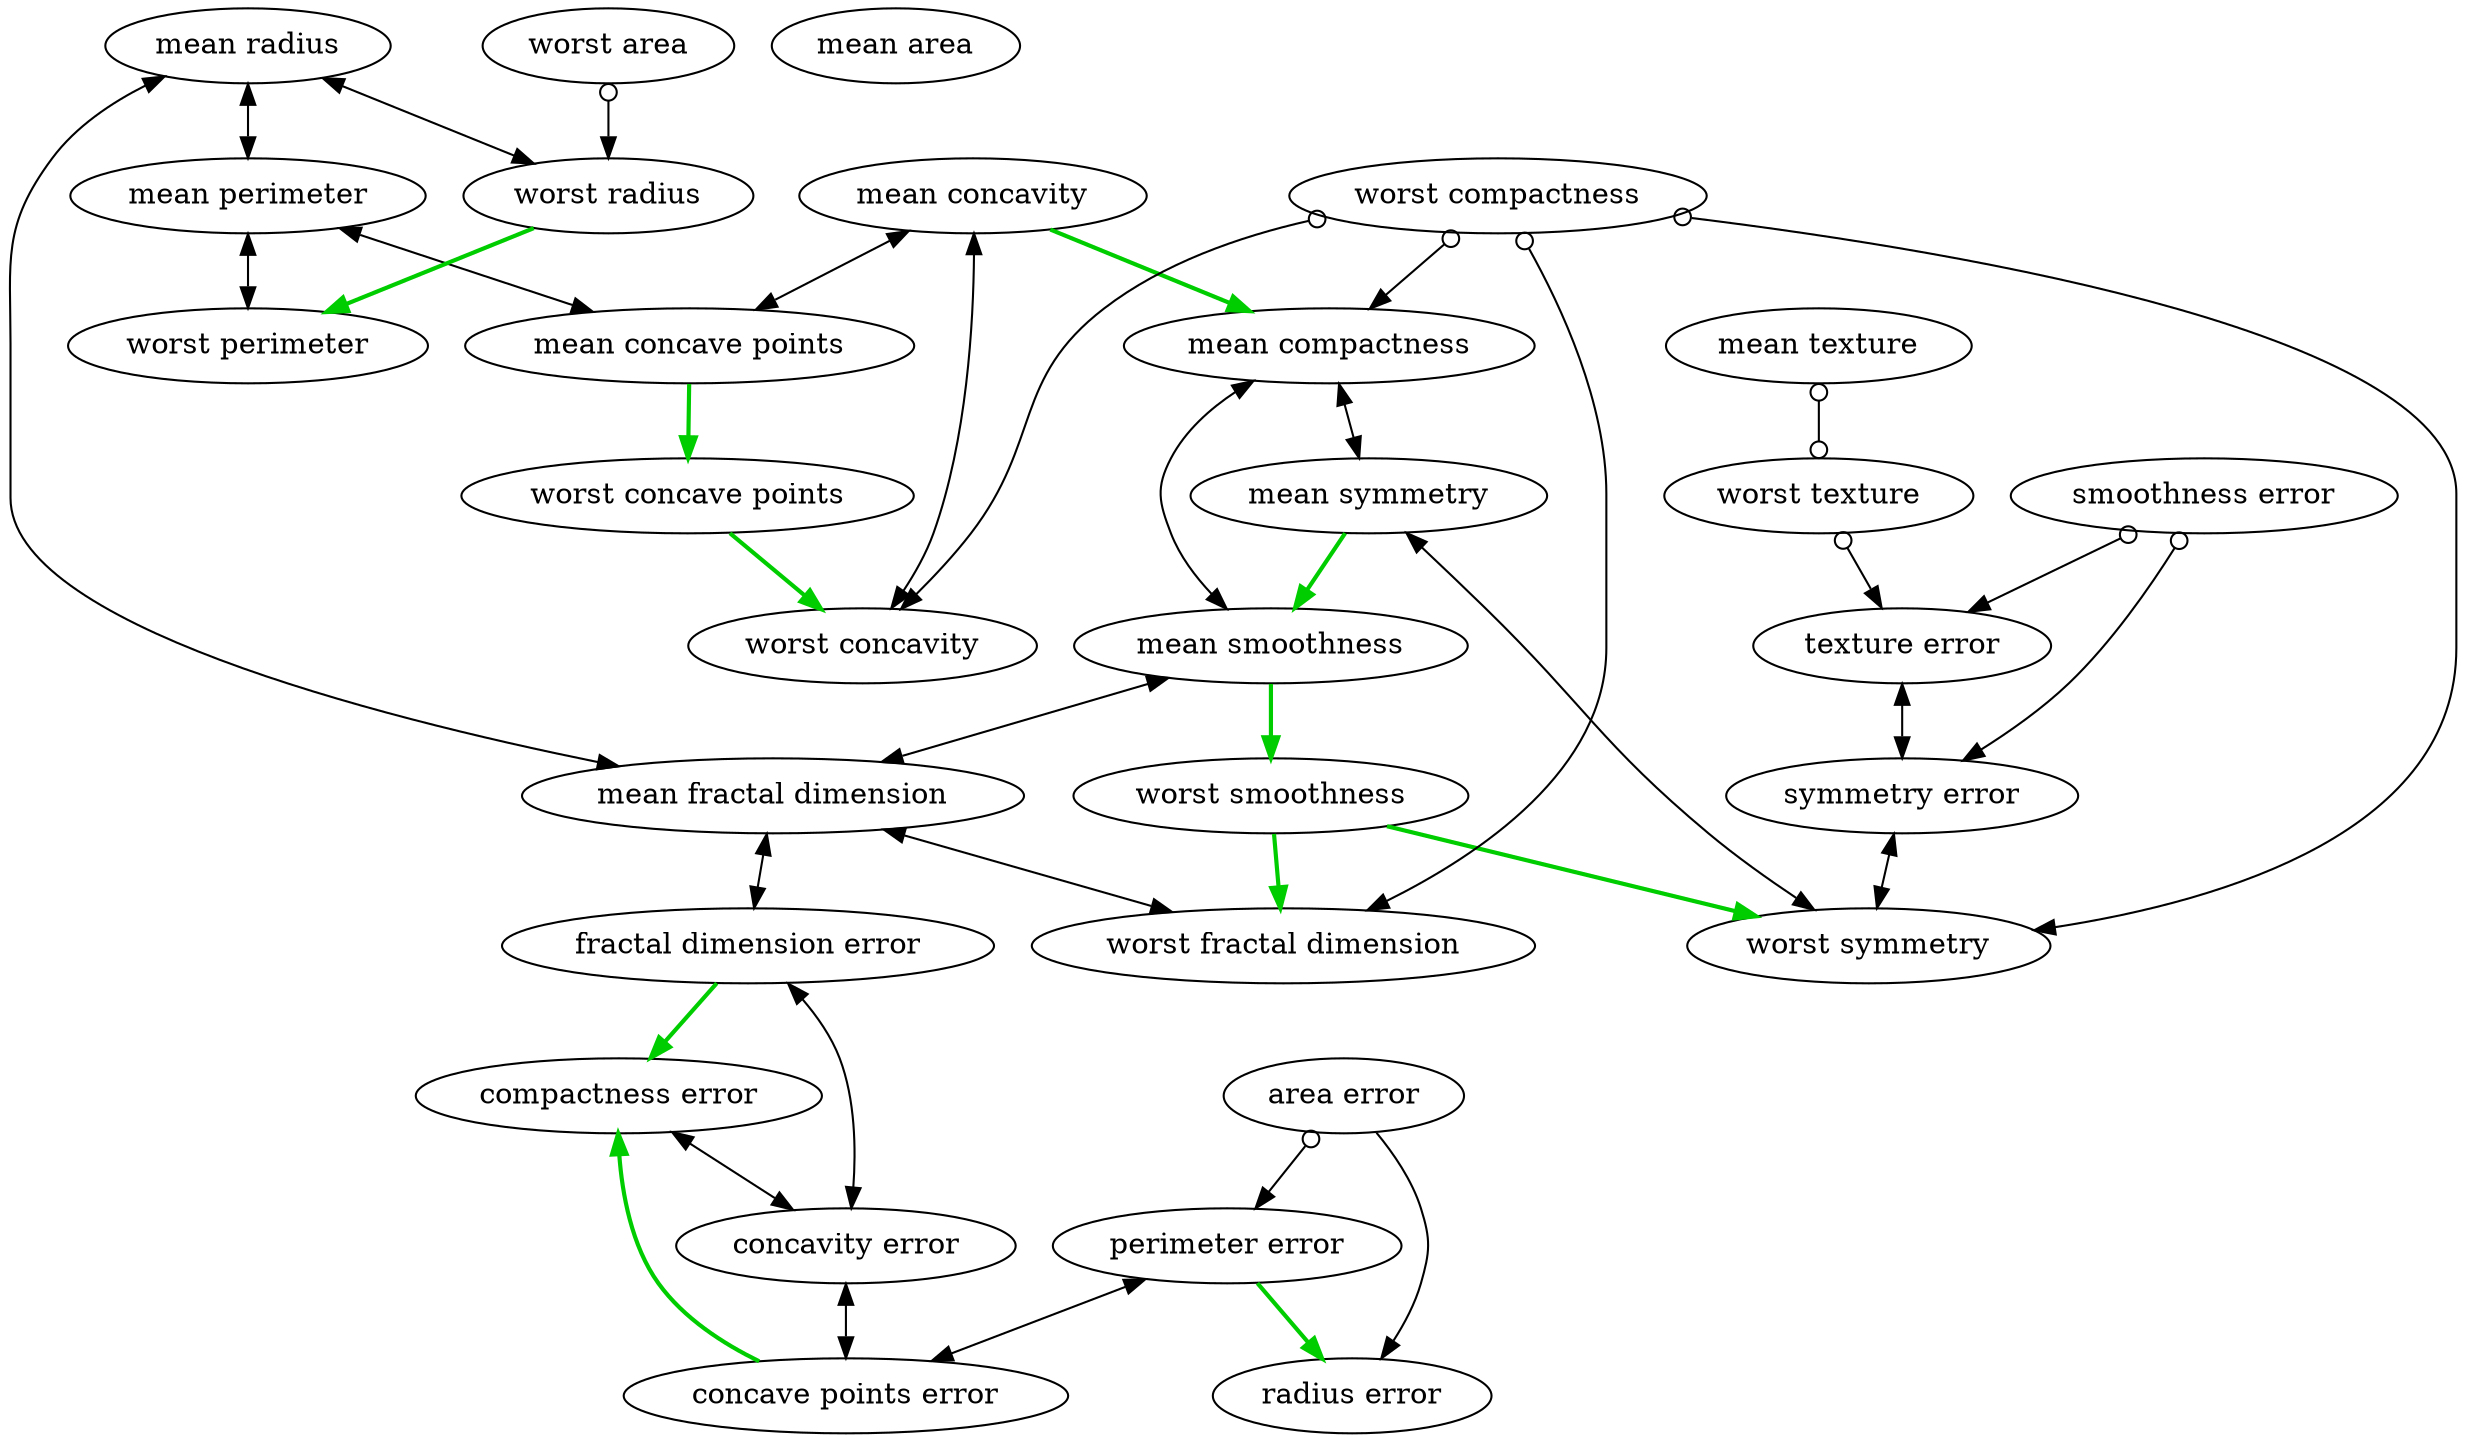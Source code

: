 digraph  {
dpi=200;
fontsize=18;
0 [label="mean radius"];
0 [label="mean radius"];
1 [label="mean texture"];
1 [label="mean texture"];
2 [label="mean perimeter"];
2 [label="mean perimeter"];
3 [label="mean area"];
3 [label="mean area"];
4 [label="mean smoothness"];
4 [label="mean smoothness"];
5 [label="mean compactness"];
5 [label="mean compactness"];
6 [label="mean concavity"];
6 [label="mean concavity"];
7 [label="mean concave points"];
7 [label="mean concave points"];
8 [label="mean symmetry"];
8 [label="mean symmetry"];
9 [label="mean fractal dimension"];
9 [label="mean fractal dimension"];
10 [label="radius error"];
10 [label="radius error"];
11 [label="texture error"];
11 [label="texture error"];
12 [label="perimeter error"];
12 [label="perimeter error"];
13 [label="area error"];
13 [label="area error"];
14 [label="smoothness error"];
14 [label="smoothness error"];
15 [label="compactness error"];
15 [label="compactness error"];
16 [label="concavity error"];
16 [label="concavity error"];
17 [label="concave points error"];
17 [label="concave points error"];
18 [label="symmetry error"];
18 [label="symmetry error"];
19 [label="fractal dimension error"];
19 [label="fractal dimension error"];
20 [label="worst radius"];
20 [label="worst radius"];
21 [label="worst texture"];
21 [label="worst texture"];
22 [label="worst perimeter"];
22 [label="worst perimeter"];
23 [label="worst area"];
23 [label="worst area"];
24 [label="worst smoothness"];
24 [label="worst smoothness"];
25 [label="worst compactness"];
25 [label="worst compactness"];
26 [label="worst concavity"];
26 [label="worst concavity"];
27 [label="worst concave points"];
27 [label="worst concave points"];
28 [label="worst symmetry"];
28 [label="worst symmetry"];
29 [label="worst fractal dimension"];
29 [label="worst fractal dimension"];
0 -> 2  [arrowhead=normal, arrowtail=normal, dir=both];
0 -> 9  [arrowhead=normal, arrowtail=normal, dir=both];
0 -> 20  [arrowhead=normal, arrowtail=normal, dir=both];
1 -> 21  [arrowhead=odot, arrowtail=odot, dir=both];
2 -> 7  [arrowhead=normal, arrowtail=normal, dir=both];
2 -> 22  [arrowhead=normal, arrowtail=normal, dir=both];
4 -> 5  [arrowhead=normal, arrowtail=normal, dir=both];
8 -> 4  [arrowhead=normal, arrowtail=none, color=green3, dir=both, penwidth=2.0];
4 -> 9  [arrowhead=normal, arrowtail=normal, dir=both];
4 -> 24  [arrowhead=normal, arrowtail=none, color=green3, dir=both, penwidth=2.0];
6 -> 5  [arrowhead=normal, arrowtail=none, color=green3, dir=both, penwidth=2.0];
5 -> 8  [arrowhead=normal, arrowtail=normal, dir=both];
25 -> 5  [arrowhead=normal, arrowtail=odot, dir=both];
6 -> 7  [arrowhead=normal, arrowtail=normal, dir=both];
6 -> 26  [arrowhead=normal, arrowtail=normal, dir=both];
7 -> 27  [arrowhead=normal, arrowtail=none, color=green3, dir=both, penwidth=2.0];
8 -> 28  [arrowhead=normal, arrowtail=normal, dir=both];
9 -> 19  [arrowhead=normal, arrowtail=normal, dir=both];
9 -> 29  [arrowhead=normal, arrowtail=normal, dir=both];
12 -> 10  [arrowhead=normal, arrowtail=none, color=green3, dir=both, penwidth=2.0];
13 -> 10  [arrowhead=normal, arrowtail=none, dir=both];
14 -> 11  [arrowhead=normal, arrowtail=odot, dir=both];
11 -> 18  [arrowhead=normal, arrowtail=normal, dir=both];
21 -> 11  [arrowhead=normal, arrowtail=odot, dir=both];
13 -> 12  [arrowhead=normal, arrowtail=odot, dir=both];
12 -> 17  [arrowhead=normal, arrowtail=normal, dir=both];
14 -> 18  [arrowhead=normal, arrowtail=odot, dir=both];
15 -> 16  [arrowhead=normal, arrowtail=normal, dir=both];
17 -> 15  [arrowhead=normal, arrowtail=none, color=green3, dir=both, penwidth=2.0];
19 -> 15  [arrowhead=normal, arrowtail=none, color=green3, dir=both, penwidth=2.0];
16 -> 17  [arrowhead=normal, arrowtail=normal, dir=both];
16 -> 19  [arrowhead=normal, arrowtail=normal, dir=both];
18 -> 28  [arrowhead=normal, arrowtail=normal, dir=both];
20 -> 22  [arrowhead=normal, arrowtail=none, color=green3, dir=both, penwidth=2.0];
23 -> 20  [arrowhead=normal, arrowtail=odot, dir=both];
24 -> 28  [arrowhead=normal, arrowtail=none, color=green3, dir=both, penwidth=2.0];
24 -> 29  [arrowhead=normal, arrowtail=none, color=green3, dir=both, penwidth=2.0];
25 -> 26  [arrowhead=normal, arrowtail=odot, dir=both];
25 -> 28  [arrowhead=normal, arrowtail=odot, dir=both];
25 -> 29  [arrowhead=normal, arrowtail=odot, dir=both];
27 -> 26  [arrowhead=normal, arrowtail=none, color=green3, dir=both, penwidth=2.0];
}
